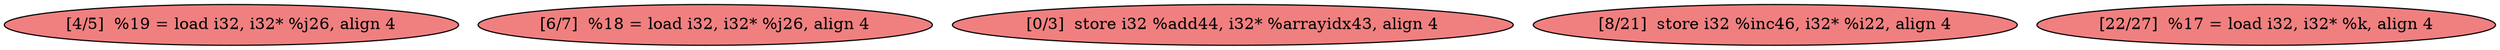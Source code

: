 
digraph G {


node255 [fillcolor=lightcoral,label="[4/5]  %19 = load i32, i32* %j26, align 4",shape=ellipse,style=filled ]
node254 [fillcolor=lightcoral,label="[6/7]  %18 = load i32, i32* %j26, align 4",shape=ellipse,style=filled ]
node253 [fillcolor=lightcoral,label="[0/3]  store i32 %add44, i32* %arrayidx43, align 4",shape=ellipse,style=filled ]
node251 [fillcolor=lightcoral,label="[8/21]  store i32 %inc46, i32* %i22, align 4",shape=ellipse,style=filled ]
node252 [fillcolor=lightcoral,label="[22/27]  %17 = load i32, i32* %k, align 4",shape=ellipse,style=filled ]



}
